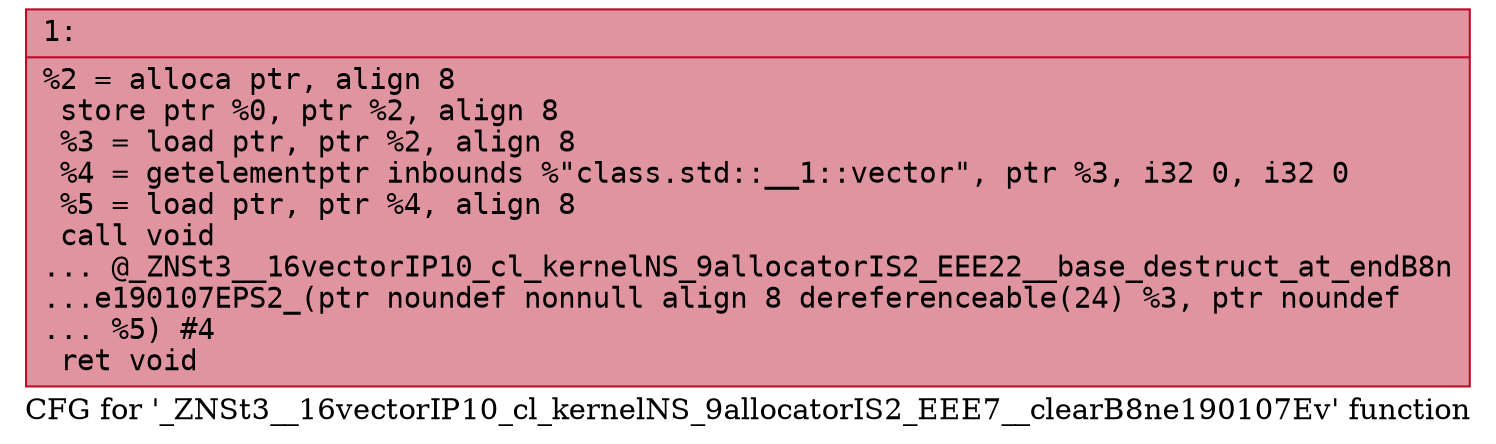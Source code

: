 digraph "CFG for '_ZNSt3__16vectorIP10_cl_kernelNS_9allocatorIS2_EEE7__clearB8ne190107Ev' function" {
	label="CFG for '_ZNSt3__16vectorIP10_cl_kernelNS_9allocatorIS2_EEE7__clearB8ne190107Ev' function";

	Node0x600000938960 [shape=record,color="#b70d28ff", style=filled, fillcolor="#b70d2870" fontname="Courier",label="{1:\l|  %2 = alloca ptr, align 8\l  store ptr %0, ptr %2, align 8\l  %3 = load ptr, ptr %2, align 8\l  %4 = getelementptr inbounds %\"class.std::__1::vector\", ptr %3, i32 0, i32 0\l  %5 = load ptr, ptr %4, align 8\l  call void\l... @_ZNSt3__16vectorIP10_cl_kernelNS_9allocatorIS2_EEE22__base_destruct_at_endB8n\l...e190107EPS2_(ptr noundef nonnull align 8 dereferenceable(24) %3, ptr noundef\l... %5) #4\l  ret void\l}"];
}
